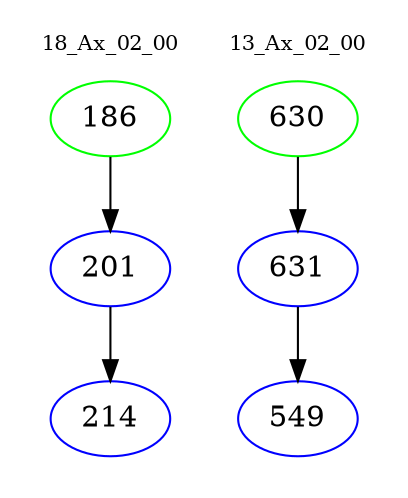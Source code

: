 digraph{
subgraph cluster_0 {
color = white
label = "18_Ax_02_00";
fontsize=10;
T0_186 [label="186", color="green"]
T0_186 -> T0_201 [color="black"]
T0_201 [label="201", color="blue"]
T0_201 -> T0_214 [color="black"]
T0_214 [label="214", color="blue"]
}
subgraph cluster_1 {
color = white
label = "13_Ax_02_00";
fontsize=10;
T1_630 [label="630", color="green"]
T1_630 -> T1_631 [color="black"]
T1_631 [label="631", color="blue"]
T1_631 -> T1_549 [color="black"]
T1_549 [label="549", color="blue"]
}
}

